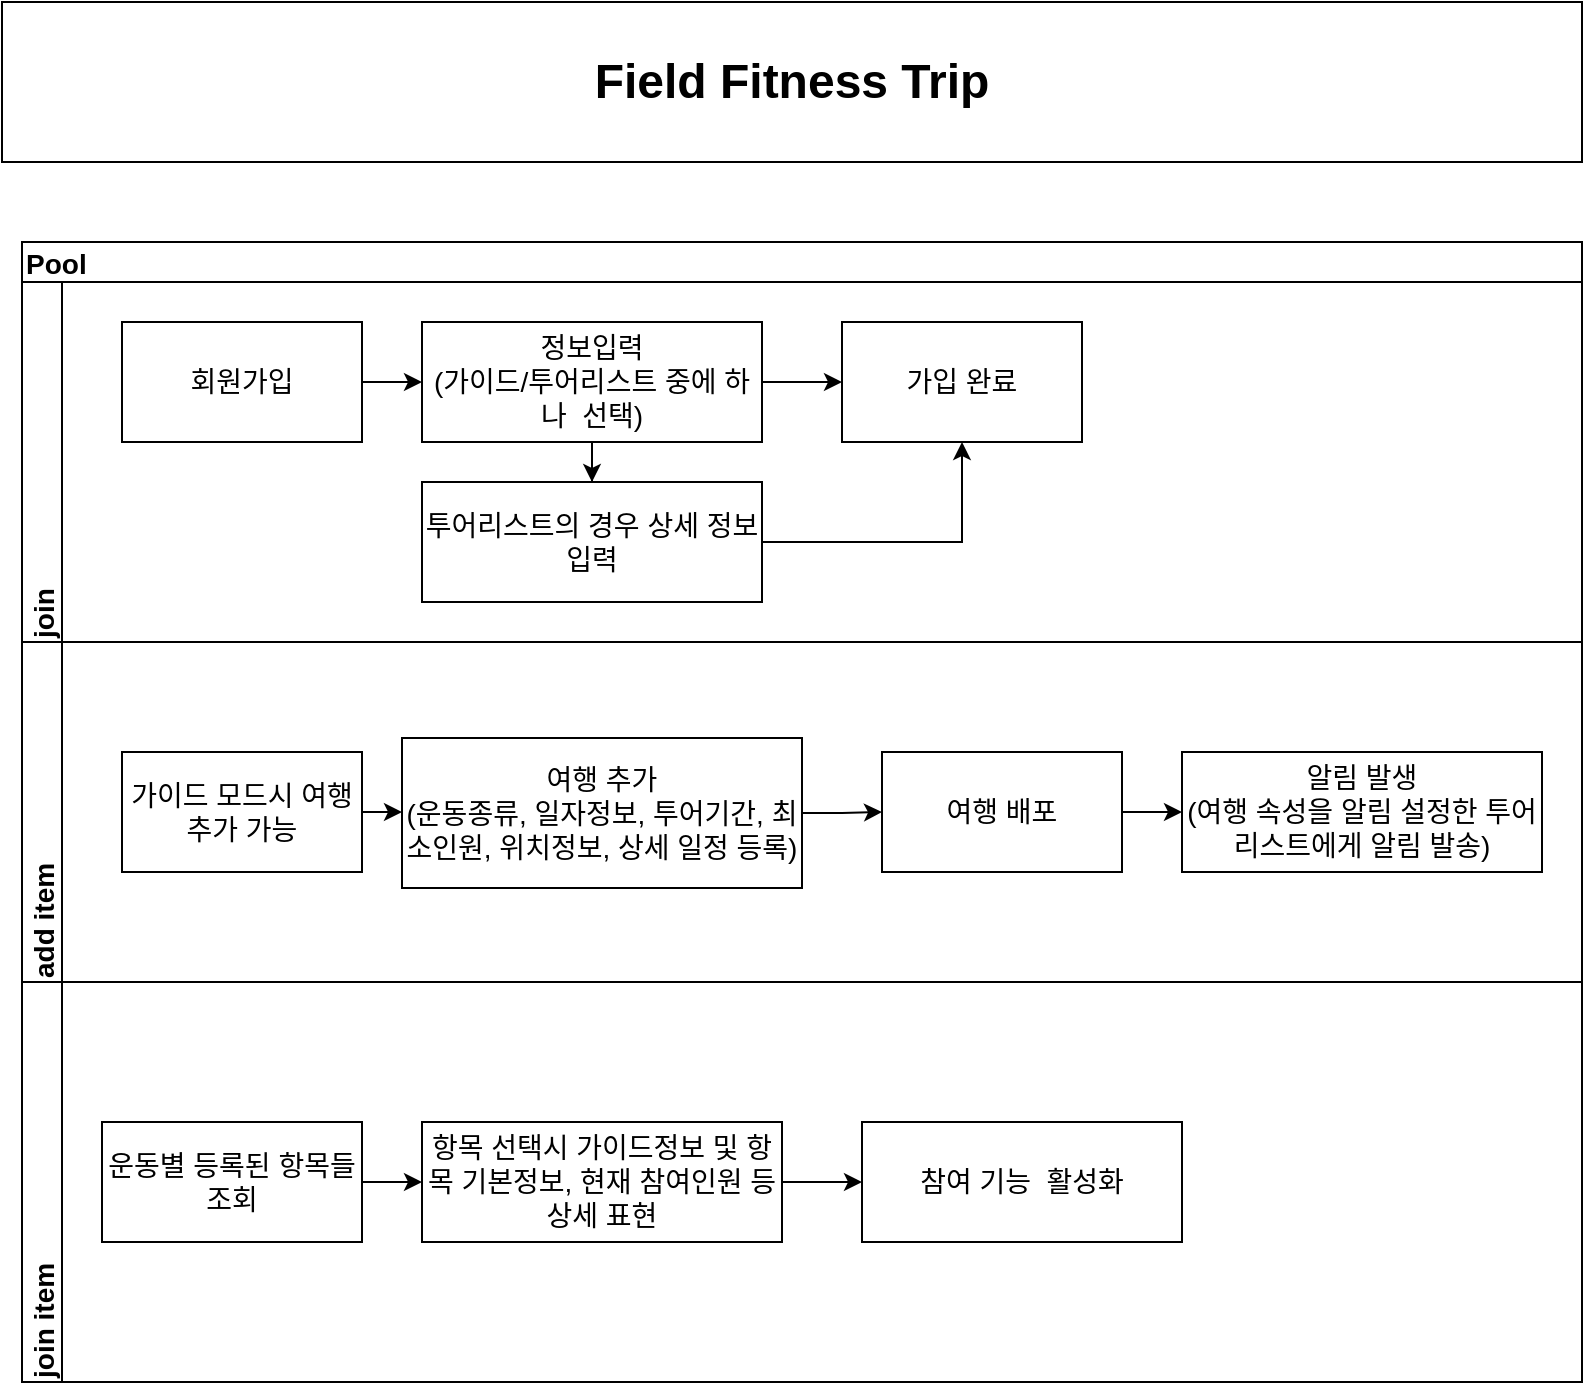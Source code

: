 <mxfile version="15.5.9" type="github">
  <diagram id="kgpKYQtTHZ0yAKxKKP6v" name="Page-1">
    <mxGraphModel dx="1422" dy="882" grid="1" gridSize="10" guides="1" tooltips="1" connect="1" arrows="1" fold="1" page="1" pageScale="1" pageWidth="850" pageHeight="1100" math="0" shadow="0">
      <root>
        <mxCell id="0" />
        <mxCell id="1" parent="0" />
        <mxCell id="JTeI7WwKM75051Vj8dwf-1" value="&lt;font style=&quot;font-size: 24px&quot;&gt;&lt;b&gt;Field Fitness Trip&lt;/b&gt;&lt;/font&gt;" style="rounded=0;whiteSpace=wrap;html=1;" parent="1" vertex="1">
          <mxGeometry x="30" y="30" width="790" height="80" as="geometry" />
        </mxCell>
        <mxCell id="JTeI7WwKM75051Vj8dwf-5" value="Pool" style="swimlane;childLayout=stackLayout;resizeParent=1;resizeParentMax=0;horizontal=1;startSize=20;horizontalStack=0;fontSize=14;align=left;" parent="1" vertex="1">
          <mxGeometry x="40" y="150" width="780" height="570" as="geometry" />
        </mxCell>
        <mxCell id="JTeI7WwKM75051Vj8dwf-6" value="join" style="swimlane;startSize=20;horizontal=0;fontSize=14;align=left;" parent="JTeI7WwKM75051Vj8dwf-5" vertex="1">
          <mxGeometry y="20" width="780" height="180" as="geometry" />
        </mxCell>
        <mxCell id="JTeI7WwKM75051Vj8dwf-15" value="" style="edgeStyle=orthogonalEdgeStyle;rounded=0;orthogonalLoop=1;jettySize=auto;html=1;fontSize=14;" parent="JTeI7WwKM75051Vj8dwf-6" source="JTeI7WwKM75051Vj8dwf-12" target="JTeI7WwKM75051Vj8dwf-13" edge="1">
          <mxGeometry relative="1" as="geometry" />
        </mxCell>
        <mxCell id="JTeI7WwKM75051Vj8dwf-12" value="회원가입" style="rounded=0;whiteSpace=wrap;html=1;fontSize=14;align=center;" parent="JTeI7WwKM75051Vj8dwf-6" vertex="1">
          <mxGeometry x="50" y="20" width="120" height="60" as="geometry" />
        </mxCell>
        <mxCell id="JTeI7WwKM75051Vj8dwf-16" value="" style="edgeStyle=orthogonalEdgeStyle;rounded=0;orthogonalLoop=1;jettySize=auto;html=1;fontSize=14;" parent="JTeI7WwKM75051Vj8dwf-6" source="JTeI7WwKM75051Vj8dwf-13" target="JTeI7WwKM75051Vj8dwf-14" edge="1">
          <mxGeometry relative="1" as="geometry" />
        </mxCell>
        <mxCell id="JTeI7WwKM75051Vj8dwf-13" value="정보입력&lt;br&gt;(가이드/투어리스트 중에 하나&amp;nbsp; 선택)" style="rounded=0;whiteSpace=wrap;html=1;fontSize=14;align=center;" parent="JTeI7WwKM75051Vj8dwf-6" vertex="1">
          <mxGeometry x="200" y="20" width="170" height="60" as="geometry" />
        </mxCell>
        <mxCell id="JTeI7WwKM75051Vj8dwf-14" value="가입 완료" style="rounded=0;whiteSpace=wrap;html=1;fontSize=14;align=center;" parent="JTeI7WwKM75051Vj8dwf-6" vertex="1">
          <mxGeometry x="410" y="20" width="120" height="60" as="geometry" />
        </mxCell>
        <mxCell id="iaGCsSP20m_jxqkTr4Ug-3" style="edgeStyle=orthogonalEdgeStyle;rounded=0;orthogonalLoop=1;jettySize=auto;html=1;exitX=1;exitY=0.5;exitDx=0;exitDy=0;entryX=0.5;entryY=1;entryDx=0;entryDy=0;" edge="1" parent="JTeI7WwKM75051Vj8dwf-6" source="iaGCsSP20m_jxqkTr4Ug-1" target="JTeI7WwKM75051Vj8dwf-14">
          <mxGeometry relative="1" as="geometry" />
        </mxCell>
        <mxCell id="iaGCsSP20m_jxqkTr4Ug-1" value="투어리스트의 경우 상세 정보 입력" style="rounded=0;whiteSpace=wrap;html=1;fontSize=14;align=center;" vertex="1" parent="JTeI7WwKM75051Vj8dwf-6">
          <mxGeometry x="200" y="100" width="170" height="60" as="geometry" />
        </mxCell>
        <mxCell id="iaGCsSP20m_jxqkTr4Ug-2" value="" style="edgeStyle=orthogonalEdgeStyle;rounded=0;orthogonalLoop=1;jettySize=auto;html=1;" edge="1" parent="JTeI7WwKM75051Vj8dwf-6" source="JTeI7WwKM75051Vj8dwf-13" target="iaGCsSP20m_jxqkTr4Ug-1">
          <mxGeometry relative="1" as="geometry" />
        </mxCell>
        <mxCell id="JTeI7WwKM75051Vj8dwf-7" value="add item" style="swimlane;startSize=20;horizontal=0;fontSize=14;align=left;" parent="JTeI7WwKM75051Vj8dwf-5" vertex="1">
          <mxGeometry y="200" width="780" height="170" as="geometry" />
        </mxCell>
        <mxCell id="iaGCsSP20m_jxqkTr4Ug-4" style="edgeStyle=orthogonalEdgeStyle;rounded=0;orthogonalLoop=1;jettySize=auto;html=1;exitX=1;exitY=0.5;exitDx=0;exitDy=0;entryX=0;entryY=0.5;entryDx=0;entryDy=0;" edge="1" parent="JTeI7WwKM75051Vj8dwf-7" source="JTeI7WwKM75051Vj8dwf-17" target="JTeI7WwKM75051Vj8dwf-18">
          <mxGeometry relative="1" as="geometry" />
        </mxCell>
        <mxCell id="JTeI7WwKM75051Vj8dwf-17" value="가이드 모드시 여행 추가 가능" style="rounded=0;whiteSpace=wrap;html=1;fontSize=14;align=center;" parent="JTeI7WwKM75051Vj8dwf-7" vertex="1">
          <mxGeometry x="50" y="55" width="120" height="60" as="geometry" />
        </mxCell>
        <mxCell id="JTeI7WwKM75051Vj8dwf-21" value="" style="edgeStyle=orthogonalEdgeStyle;rounded=0;orthogonalLoop=1;jettySize=auto;html=1;fontSize=14;" parent="JTeI7WwKM75051Vj8dwf-7" source="JTeI7WwKM75051Vj8dwf-18" target="JTeI7WwKM75051Vj8dwf-20" edge="1">
          <mxGeometry relative="1" as="geometry" />
        </mxCell>
        <mxCell id="JTeI7WwKM75051Vj8dwf-18" value="여행 추가&lt;br&gt;(운동종류, 일자정보, 투어기간, 최소인원, 위치정보, 상세 일정 등록)" style="rounded=0;whiteSpace=wrap;html=1;fontSize=14;align=center;" parent="JTeI7WwKM75051Vj8dwf-7" vertex="1">
          <mxGeometry x="190" y="48" width="200" height="75" as="geometry" />
        </mxCell>
        <mxCell id="JTeI7WwKM75051Vj8dwf-20" value="여행 배포" style="rounded=0;whiteSpace=wrap;html=1;fontSize=14;align=center;" parent="JTeI7WwKM75051Vj8dwf-7" vertex="1">
          <mxGeometry x="430" y="55" width="120" height="60" as="geometry" />
        </mxCell>
        <mxCell id="JTeI7WwKM75051Vj8dwf-8" value="join item" style="swimlane;startSize=20;horizontal=0;fontSize=14;align=left;" parent="JTeI7WwKM75051Vj8dwf-5" vertex="1">
          <mxGeometry y="370" width="780" height="200" as="geometry" />
        </mxCell>
        <mxCell id="JTeI7WwKM75051Vj8dwf-27" value="운동별 등록된 항목들 조회" style="rounded=0;whiteSpace=wrap;html=1;fontSize=14;align=center;" parent="JTeI7WwKM75051Vj8dwf-8" vertex="1">
          <mxGeometry x="40" y="70" width="130" height="60" as="geometry" />
        </mxCell>
        <mxCell id="JTeI7WwKM75051Vj8dwf-25" value="알림 발생&lt;br&gt;(여행 속성을 알림 설정한 투어리스트에게 알림 발송)" style="rounded=0;whiteSpace=wrap;html=1;fontSize=14;align=center;" parent="1" vertex="1">
          <mxGeometry x="620" y="405" width="180" height="60" as="geometry" />
        </mxCell>
        <mxCell id="JTeI7WwKM75051Vj8dwf-26" value="" style="edgeStyle=orthogonalEdgeStyle;rounded=0;orthogonalLoop=1;jettySize=auto;html=1;fontSize=14;" parent="1" source="JTeI7WwKM75051Vj8dwf-20" target="JTeI7WwKM75051Vj8dwf-25" edge="1">
          <mxGeometry relative="1" as="geometry" />
        </mxCell>
        <mxCell id="JTeI7WwKM75051Vj8dwf-31" value="" style="edgeStyle=orthogonalEdgeStyle;rounded=0;orthogonalLoop=1;jettySize=auto;html=1;fontSize=14;" parent="1" source="JTeI7WwKM75051Vj8dwf-28" target="JTeI7WwKM75051Vj8dwf-30" edge="1">
          <mxGeometry relative="1" as="geometry" />
        </mxCell>
        <mxCell id="JTeI7WwKM75051Vj8dwf-28" value="항목 선택시 가이드정보 및 항목 기본정보, 현재 참여인원 등 상세 표현" style="rounded=0;whiteSpace=wrap;html=1;fontSize=14;align=center;" parent="1" vertex="1">
          <mxGeometry x="240" y="590" width="180" height="60" as="geometry" />
        </mxCell>
        <mxCell id="JTeI7WwKM75051Vj8dwf-29" value="" style="edgeStyle=orthogonalEdgeStyle;rounded=0;orthogonalLoop=1;jettySize=auto;html=1;fontSize=14;" parent="1" source="JTeI7WwKM75051Vj8dwf-27" target="JTeI7WwKM75051Vj8dwf-28" edge="1">
          <mxGeometry relative="1" as="geometry" />
        </mxCell>
        <mxCell id="JTeI7WwKM75051Vj8dwf-30" value="참여 기능&amp;nbsp; 활성화" style="rounded=0;whiteSpace=wrap;html=1;fontSize=14;align=center;" parent="1" vertex="1">
          <mxGeometry x="460" y="590" width="160" height="60" as="geometry" />
        </mxCell>
      </root>
    </mxGraphModel>
  </diagram>
</mxfile>
